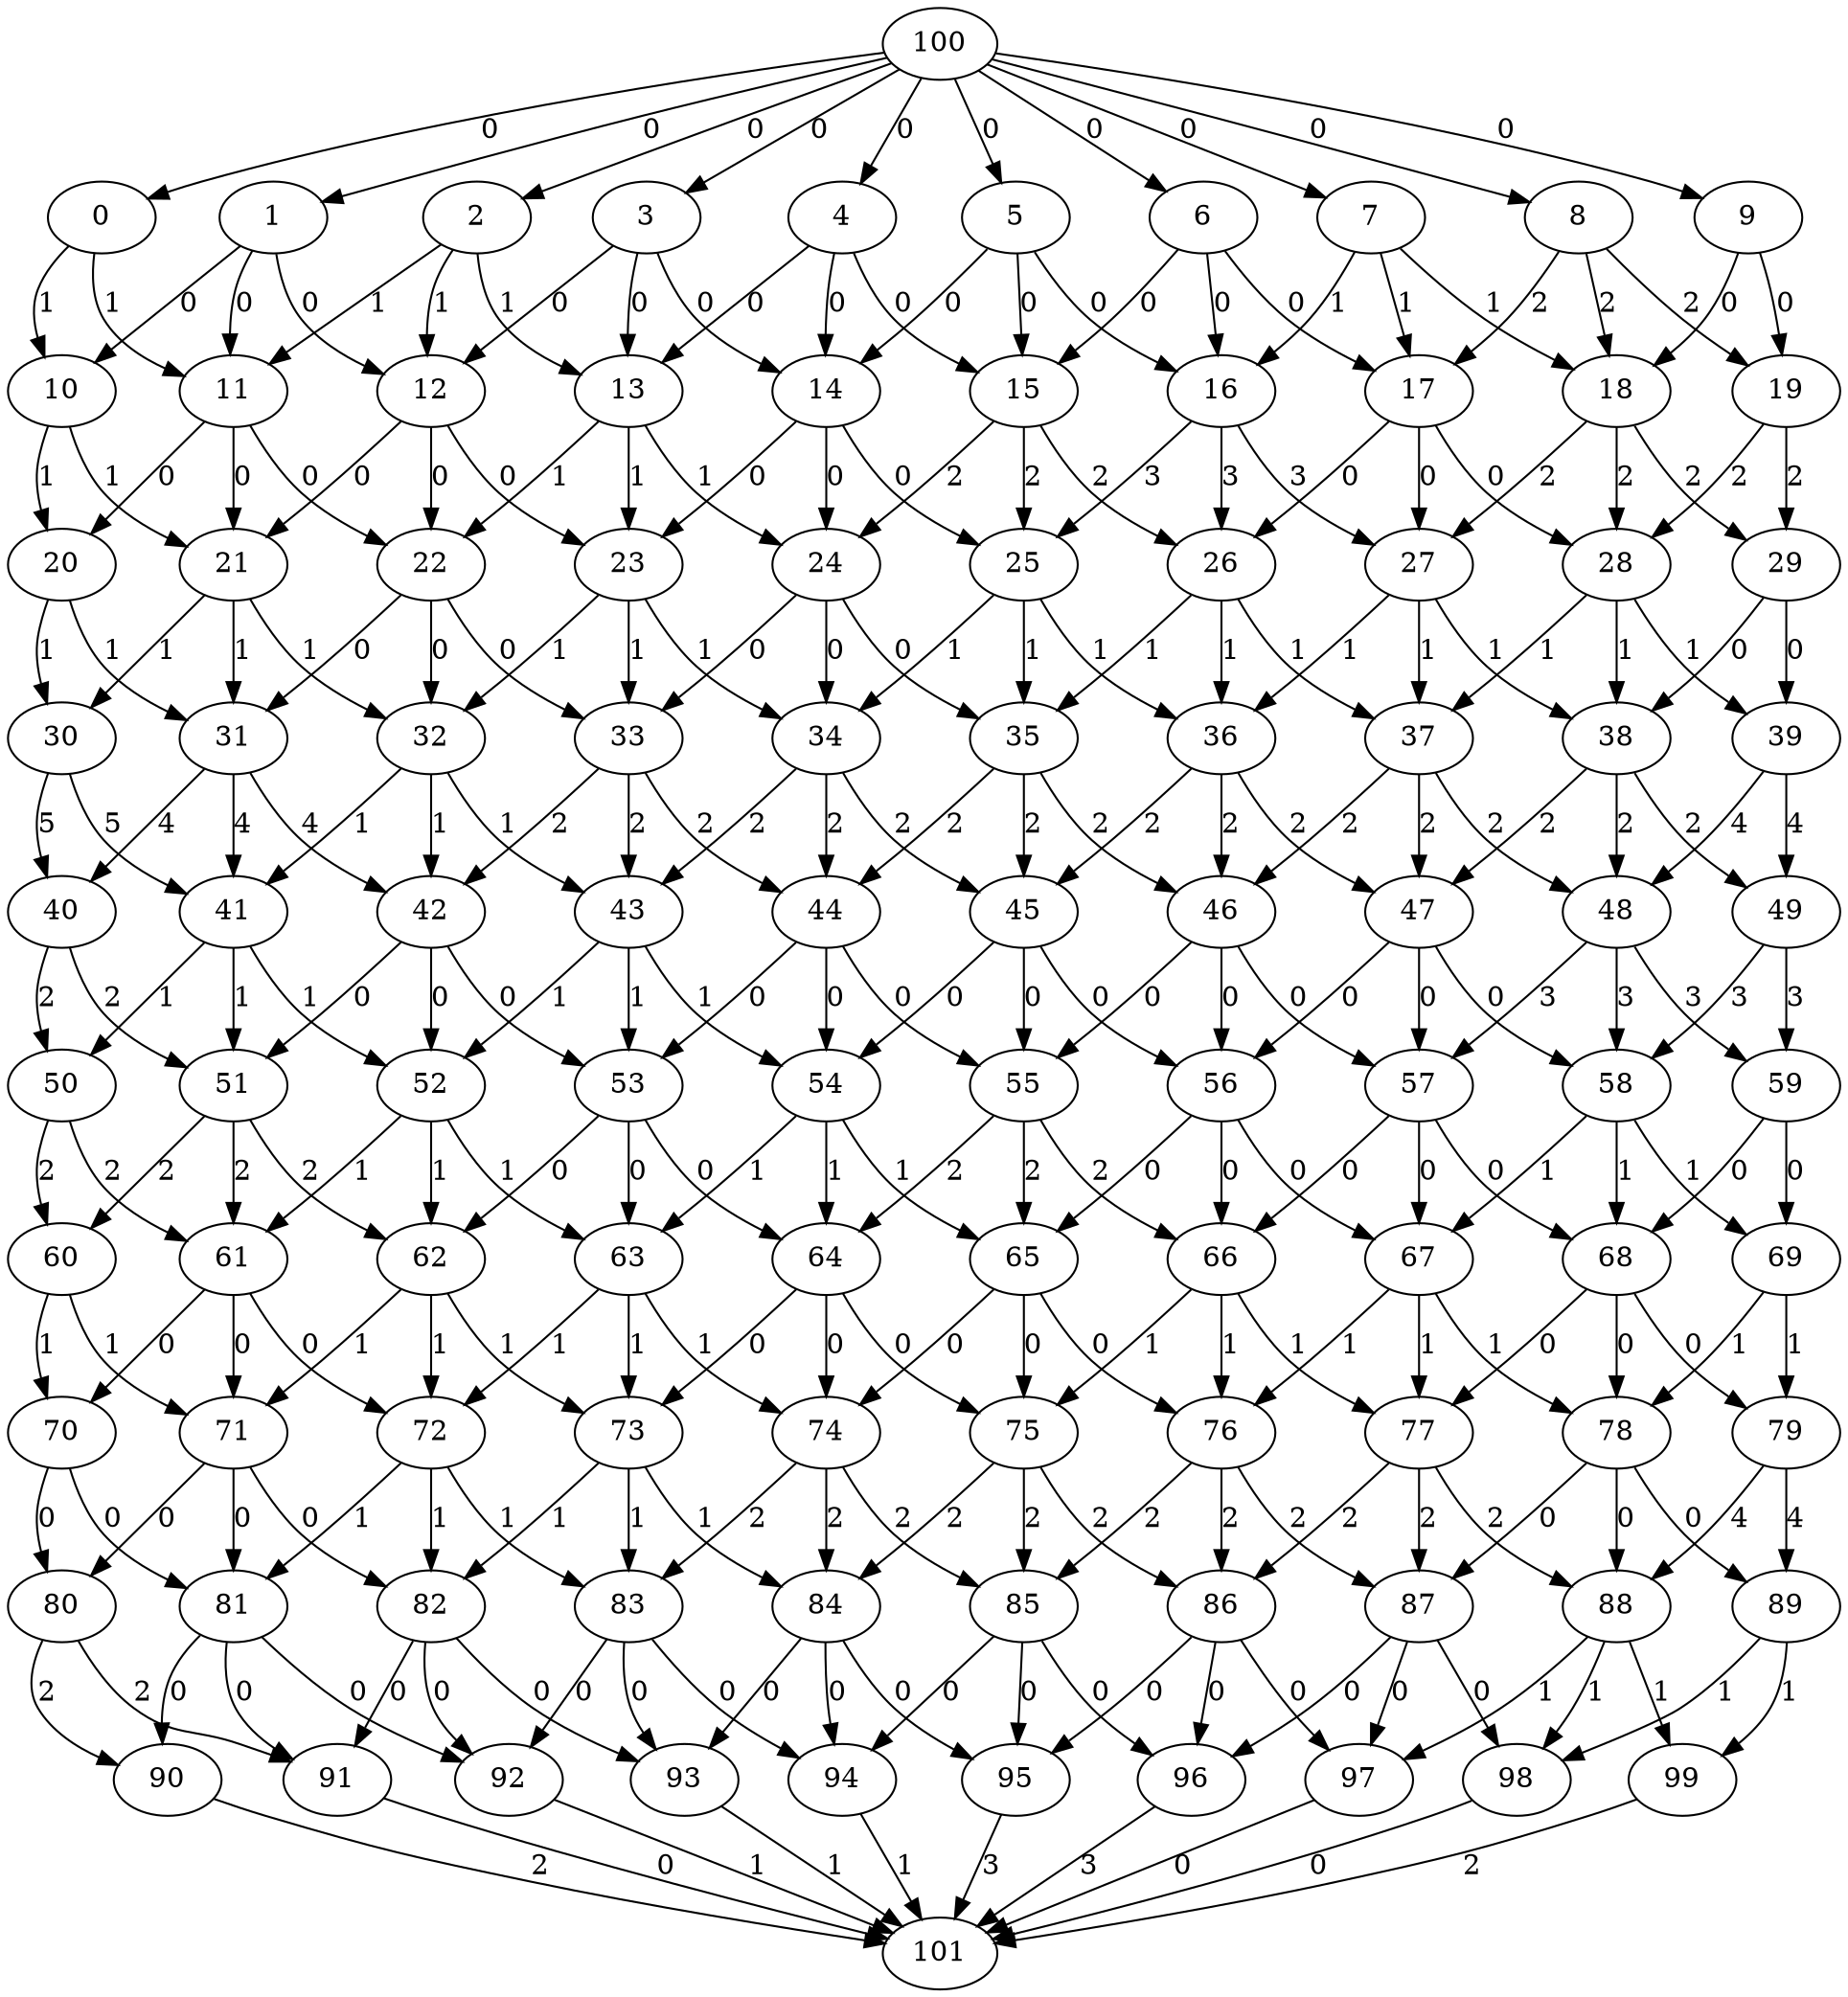 digraph G{
0->10[label="1"];
0->11[label="1"];
1->11[label="0"];
1->10[label="0"];
1->12[label="0"];
2->12[label="1"];
2->11[label="1"];
2->13[label="1"];
3->13[label="0"];
3->12[label="0"];
3->14[label="0"];
4->14[label="0"];
4->13[label="0"];
4->15[label="0"];
5->15[label="0"];
5->14[label="0"];
5->16[label="0"];
6->16[label="0"];
6->15[label="0"];
6->17[label="0"];
7->17[label="1"];
7->16[label="1"];
7->18[label="1"];
8->18[label="2"];
8->17[label="2"];
8->19[label="2"];
9->19[label="0"];
9->18[label="0"];
10->20[label="1"];
10->21[label="1"];
11->21[label="0"];
11->20[label="0"];
11->22[label="0"];
12->22[label="0"];
12->21[label="0"];
12->23[label="0"];
13->23[label="1"];
13->22[label="1"];
13->24[label="1"];
14->24[label="0"];
14->23[label="0"];
14->25[label="0"];
15->25[label="2"];
15->24[label="2"];
15->26[label="2"];
16->26[label="3"];
16->25[label="3"];
16->27[label="3"];
17->27[label="0"];
17->26[label="0"];
17->28[label="0"];
18->28[label="2"];
18->27[label="2"];
18->29[label="2"];
19->29[label="2"];
19->28[label="2"];
20->30[label="1"];
20->31[label="1"];
21->31[label="1"];
21->30[label="1"];
21->32[label="1"];
22->32[label="0"];
22->31[label="0"];
22->33[label="0"];
23->33[label="1"];
23->32[label="1"];
23->34[label="1"];
24->34[label="0"];
24->33[label="0"];
24->35[label="0"];
25->35[label="1"];
25->34[label="1"];
25->36[label="1"];
26->36[label="1"];
26->35[label="1"];
26->37[label="1"];
27->37[label="1"];
27->36[label="1"];
27->38[label="1"];
28->38[label="1"];
28->37[label="1"];
28->39[label="1"];
29->39[label="0"];
29->38[label="0"];
30->40[label="5"];
30->41[label="5"];
31->41[label="4"];
31->40[label="4"];
31->42[label="4"];
32->42[label="1"];
32->41[label="1"];
32->43[label="1"];
33->43[label="2"];
33->42[label="2"];
33->44[label="2"];
34->44[label="2"];
34->43[label="2"];
34->45[label="2"];
35->45[label="2"];
35->44[label="2"];
35->46[label="2"];
36->46[label="2"];
36->45[label="2"];
36->47[label="2"];
37->47[label="2"];
37->46[label="2"];
37->48[label="2"];
38->48[label="2"];
38->47[label="2"];
38->49[label="2"];
39->49[label="4"];
39->48[label="4"];
40->50[label="2"];
40->51[label="2"];
41->51[label="1"];
41->50[label="1"];
41->52[label="1"];
42->52[label="0"];
42->51[label="0"];
42->53[label="0"];
43->53[label="1"];
43->52[label="1"];
43->54[label="1"];
44->54[label="0"];
44->53[label="0"];
44->55[label="0"];
45->55[label="0"];
45->54[label="0"];
45->56[label="0"];
46->56[label="0"];
46->55[label="0"];
46->57[label="0"];
47->57[label="0"];
47->56[label="0"];
47->58[label="0"];
48->58[label="3"];
48->57[label="3"];
48->59[label="3"];
49->59[label="3"];
49->58[label="3"];
50->60[label="2"];
50->61[label="2"];
51->61[label="2"];
51->60[label="2"];
51->62[label="2"];
52->62[label="1"];
52->61[label="1"];
52->63[label="1"];
53->63[label="0"];
53->62[label="0"];
53->64[label="0"];
54->64[label="1"];
54->63[label="1"];
54->65[label="1"];
55->65[label="2"];
55->64[label="2"];
55->66[label="2"];
56->66[label="0"];
56->65[label="0"];
56->67[label="0"];
57->67[label="0"];
57->66[label="0"];
57->68[label="0"];
58->68[label="1"];
58->67[label="1"];
58->69[label="1"];
59->69[label="0"];
59->68[label="0"];
60->70[label="1"];
60->71[label="1"];
61->71[label="0"];
61->70[label="0"];
61->72[label="0"];
62->72[label="1"];
62->71[label="1"];
62->73[label="1"];
63->73[label="1"];
63->72[label="1"];
63->74[label="1"];
64->74[label="0"];
64->73[label="0"];
64->75[label="0"];
65->75[label="0"];
65->74[label="0"];
65->76[label="0"];
66->76[label="1"];
66->75[label="1"];
66->77[label="1"];
67->77[label="1"];
67->76[label="1"];
67->78[label="1"];
68->78[label="0"];
68->77[label="0"];
68->79[label="0"];
69->79[label="1"];
69->78[label="1"];
70->80[label="0"];
70->81[label="0"];
71->81[label="0"];
71->80[label="0"];
71->82[label="0"];
72->82[label="1"];
72->81[label="1"];
72->83[label="1"];
73->83[label="1"];
73->82[label="1"];
73->84[label="1"];
74->84[label="2"];
74->83[label="2"];
74->85[label="2"];
75->85[label="2"];
75->84[label="2"];
75->86[label="2"];
76->86[label="2"];
76->85[label="2"];
76->87[label="2"];
77->87[label="2"];
77->86[label="2"];
77->88[label="2"];
78->88[label="0"];
78->87[label="0"];
78->89[label="0"];
79->89[label="4"];
79->88[label="4"];
80->90[label="2"];
80->91[label="2"];
81->91[label="0"];
81->90[label="0"];
81->92[label="0"];
82->92[label="0"];
82->91[label="0"];
82->93[label="0"];
83->93[label="0"];
83->92[label="0"];
83->94[label="0"];
84->94[label="0"];
84->93[label="0"];
84->95[label="0"];
85->95[label="0"];
85->94[label="0"];
85->96[label="0"];
86->96[label="0"];
86->95[label="0"];
86->97[label="0"];
87->97[label="0"];
87->96[label="0"];
87->98[label="0"];
88->98[label="1"];
88->97[label="1"];
88->99[label="1"];
89->99[label="1"];
89->98[label="1"];
90->101[label="2"];
91->101[label="0"];
92->101[label="1"];
93->101[label="1"];
94->101[label="1"];
95->101[label="3"];
96->101[label="3"];
97->101[label="0"];
98->101[label="0"];
99->101[label="2"];
100->0[label="0"];
100->1[label="0"];
100->2[label="0"];
100->3[label="0"];
100->4[label="0"];
100->5[label="0"];
100->6[label="0"];
100->7[label="0"];
100->8[label="0"];
100->9[label="0"];
}
